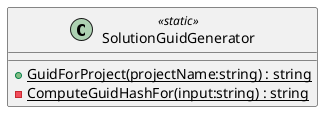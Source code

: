 @startuml
class SolutionGuidGenerator <<static>> {
    + {static} GuidForProject(projectName:string) : string
    - {static} ComputeGuidHashFor(input:string) : string
}
@enduml
